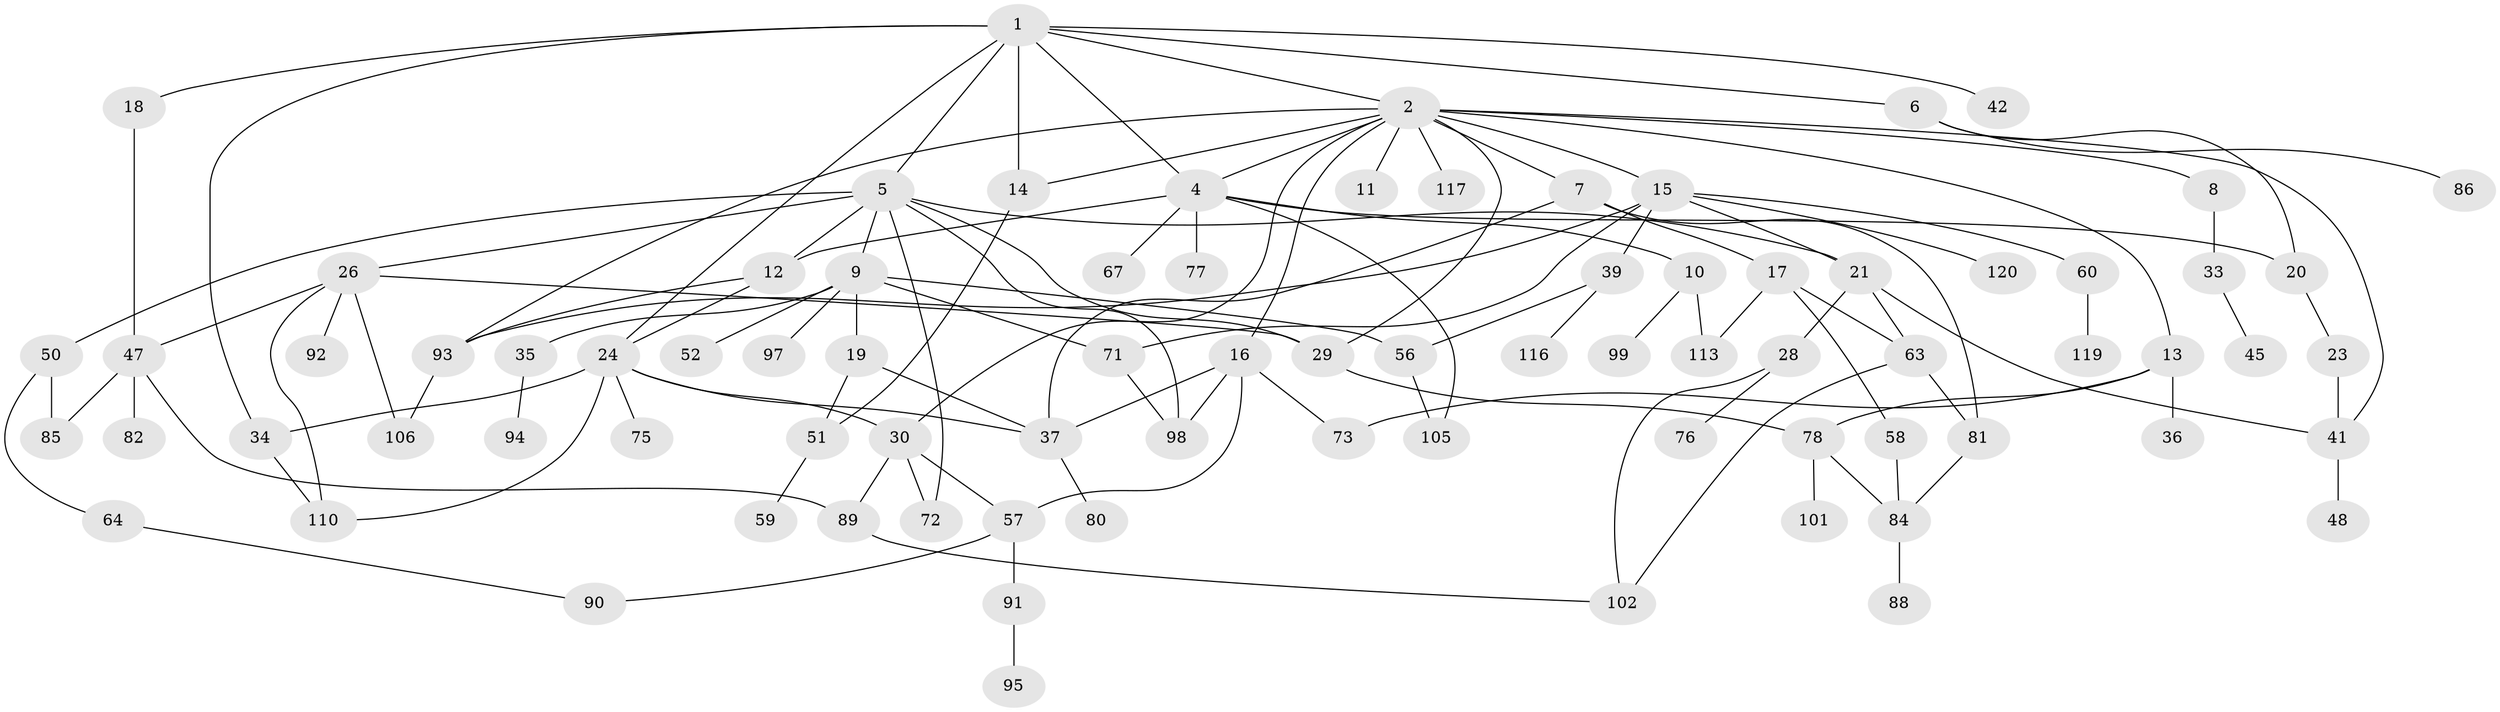 // Generated by graph-tools (version 1.1) at 2025/51/02/27/25 19:51:36]
// undirected, 82 vertices, 122 edges
graph export_dot {
graph [start="1"]
  node [color=gray90,style=filled];
  1 [super="+40"];
  2 [super="+3"];
  4 [super="+31"];
  5 [super="+79"];
  6;
  7 [super="+109"];
  8;
  9 [super="+32"];
  10 [super="+53"];
  11;
  12 [super="+83"];
  13 [super="+44"];
  14 [super="+25"];
  15 [super="+27"];
  16;
  17 [super="+22"];
  18 [super="+62"];
  19 [super="+49"];
  20 [super="+38"];
  21 [super="+87"];
  23;
  24 [super="+46"];
  26 [super="+68"];
  28;
  29;
  30;
  33 [super="+55"];
  34;
  35;
  36;
  37 [super="+43"];
  39 [super="+61"];
  41 [super="+115"];
  42;
  45 [super="+65"];
  47 [super="+54"];
  48;
  50 [super="+112"];
  51 [super="+74"];
  52;
  56 [super="+96"];
  57 [super="+69"];
  58 [super="+66"];
  59 [super="+104"];
  60;
  63 [super="+70"];
  64;
  67;
  71 [super="+114"];
  72;
  73;
  75;
  76;
  77;
  78 [super="+107"];
  80;
  81 [super="+118"];
  82;
  84;
  85 [super="+111"];
  86;
  88;
  89;
  90;
  91;
  92;
  93 [super="+103"];
  94;
  95;
  97;
  98 [super="+100"];
  99;
  101;
  102 [super="+108"];
  105;
  106;
  110;
  113;
  116;
  117;
  119;
  120;
  1 -- 2;
  1 -- 5;
  1 -- 6;
  1 -- 18;
  1 -- 42;
  1 -- 34;
  1 -- 4;
  1 -- 24;
  1 -- 14;
  2 -- 4;
  2 -- 7;
  2 -- 11;
  2 -- 13;
  2 -- 16;
  2 -- 117;
  2 -- 29;
  2 -- 14;
  2 -- 8;
  2 -- 30;
  2 -- 15;
  2 -- 41;
  2 -- 93;
  4 -- 10;
  4 -- 12;
  4 -- 67;
  4 -- 77;
  4 -- 105;
  4 -- 20;
  5 -- 9;
  5 -- 26;
  5 -- 50;
  5 -- 12 [weight=2];
  5 -- 29;
  5 -- 98;
  5 -- 72;
  5 -- 21;
  6 -- 20;
  6 -- 86;
  7 -- 17;
  7 -- 81;
  7 -- 37;
  8 -- 33;
  9 -- 19;
  9 -- 35;
  9 -- 56;
  9 -- 52;
  9 -- 97;
  9 -- 71;
  10 -- 113;
  10 -- 99;
  12 -- 24;
  12 -- 93;
  13 -- 36 [weight=2];
  13 -- 78;
  13 -- 73;
  14 -- 51;
  15 -- 21;
  15 -- 39;
  15 -- 71;
  15 -- 120;
  15 -- 60;
  15 -- 93;
  16 -- 37;
  16 -- 57;
  16 -- 73;
  16 -- 98;
  17 -- 58;
  17 -- 63;
  17 -- 113;
  18 -- 47;
  19 -- 51;
  19 -- 37;
  20 -- 23;
  21 -- 28;
  21 -- 41;
  21 -- 63;
  23 -- 41;
  24 -- 34;
  24 -- 110;
  24 -- 30;
  24 -- 75;
  24 -- 37;
  26 -- 29;
  26 -- 47;
  26 -- 110;
  26 -- 92;
  26 -- 106;
  28 -- 76;
  28 -- 102;
  29 -- 78;
  30 -- 72;
  30 -- 89;
  30 -- 57;
  33 -- 45;
  34 -- 110;
  35 -- 94;
  37 -- 80;
  39 -- 56;
  39 -- 116;
  41 -- 48;
  47 -- 89;
  47 -- 82;
  47 -- 85;
  50 -- 64;
  50 -- 85;
  51 -- 59;
  56 -- 105;
  57 -- 91;
  57 -- 90;
  58 -- 84;
  60 -- 119;
  63 -- 81;
  63 -- 102;
  64 -- 90;
  71 -- 98;
  78 -- 101;
  78 -- 84;
  81 -- 84;
  84 -- 88;
  89 -- 102;
  91 -- 95;
  93 -- 106;
}

